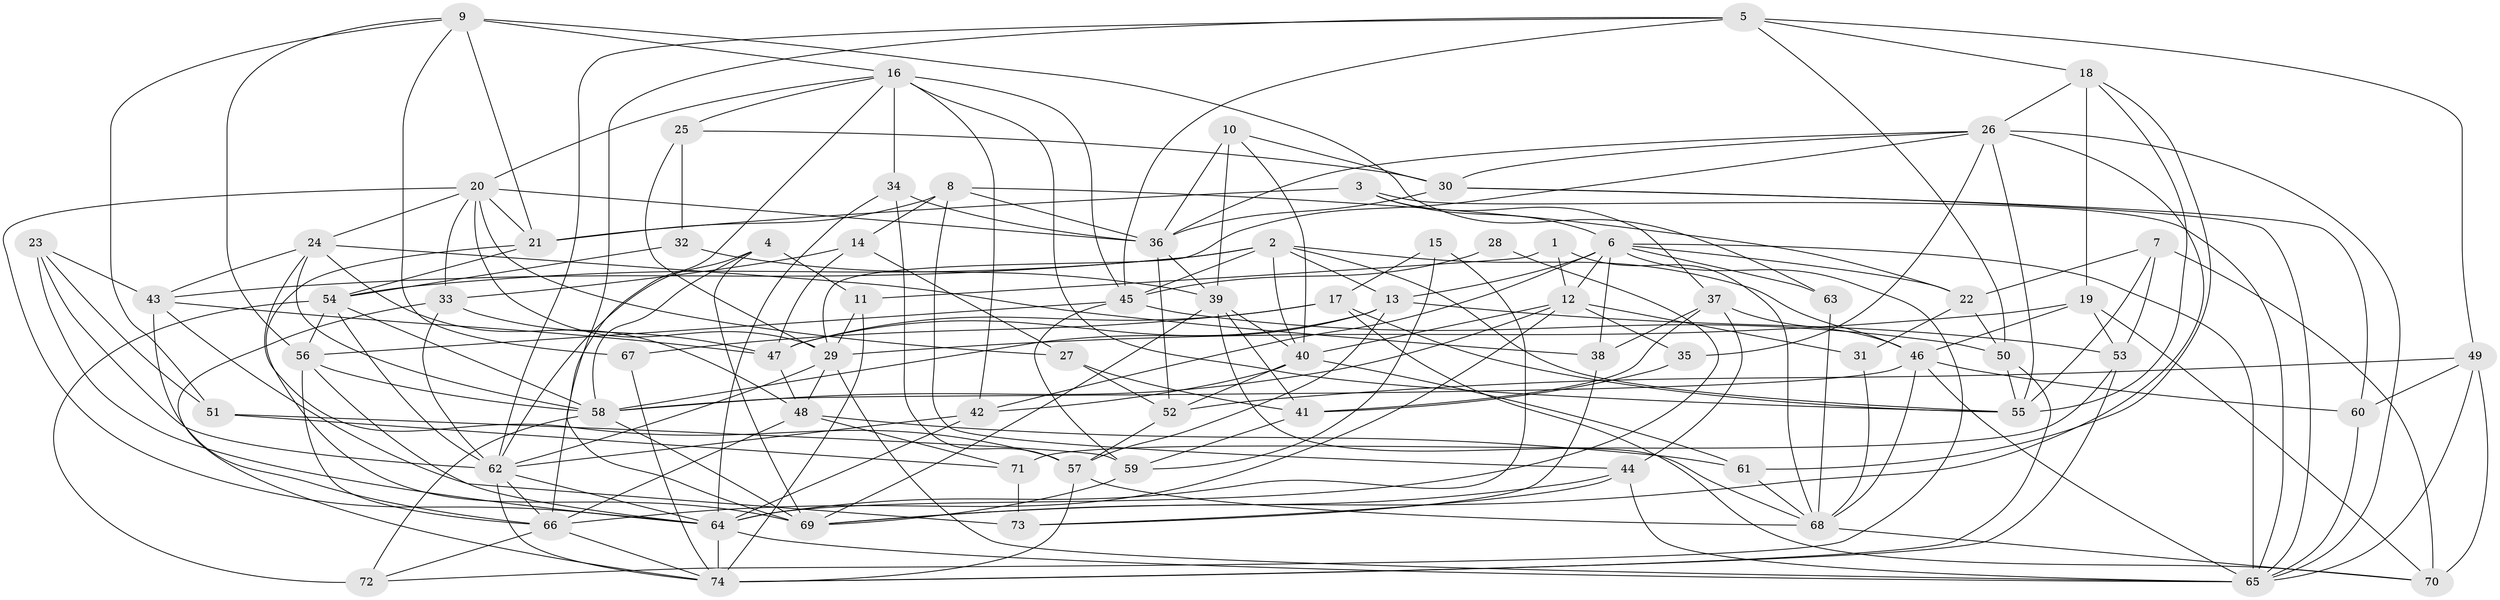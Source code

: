 // original degree distribution, {7: 0.060810810810810814, 3: 0.21621621621621623, 5: 0.16891891891891891, 2: 0.16216216216216217, 4: 0.2972972972972973, 6: 0.0945945945945946}
// Generated by graph-tools (version 1.1) at 2025/02/03/09/25 03:02:11]
// undirected, 74 vertices, 207 edges
graph export_dot {
graph [start="1"]
  node [color=gray90,style=filled];
  1;
  2;
  3;
  4;
  5;
  6;
  7;
  8;
  9;
  10;
  11;
  12;
  13;
  14;
  15;
  16;
  17;
  18;
  19;
  20;
  21;
  22;
  23;
  24;
  25;
  26;
  27;
  28;
  29;
  30;
  31;
  32;
  33;
  34;
  35;
  36;
  37;
  38;
  39;
  40;
  41;
  42;
  43;
  44;
  45;
  46;
  47;
  48;
  49;
  50;
  51;
  52;
  53;
  54;
  55;
  56;
  57;
  58;
  59;
  60;
  61;
  62;
  63;
  64;
  65;
  66;
  67;
  68;
  69;
  70;
  71;
  72;
  73;
  74;
  1 -- 11 [weight=1.0];
  1 -- 12 [weight=2.0];
  1 -- 68 [weight=1.0];
  2 -- 13 [weight=1.0];
  2 -- 40 [weight=1.0];
  2 -- 43 [weight=1.0];
  2 -- 45 [weight=1.0];
  2 -- 46 [weight=1.0];
  2 -- 54 [weight=1.0];
  2 -- 55 [weight=1.0];
  3 -- 6 [weight=1.0];
  3 -- 21 [weight=1.0];
  3 -- 37 [weight=1.0];
  3 -- 65 [weight=1.0];
  4 -- 11 [weight=1.0];
  4 -- 58 [weight=1.0];
  4 -- 62 [weight=2.0];
  4 -- 69 [weight=1.0];
  5 -- 18 [weight=1.0];
  5 -- 45 [weight=1.0];
  5 -- 49 [weight=1.0];
  5 -- 50 [weight=1.0];
  5 -- 62 [weight=1.0];
  5 -- 66 [weight=1.0];
  6 -- 12 [weight=1.0];
  6 -- 13 [weight=1.0];
  6 -- 22 [weight=1.0];
  6 -- 38 [weight=1.0];
  6 -- 42 [weight=1.0];
  6 -- 63 [weight=1.0];
  6 -- 65 [weight=2.0];
  6 -- 72 [weight=1.0];
  7 -- 22 [weight=1.0];
  7 -- 53 [weight=1.0];
  7 -- 55 [weight=1.0];
  7 -- 70 [weight=1.0];
  8 -- 14 [weight=1.0];
  8 -- 21 [weight=1.0];
  8 -- 22 [weight=1.0];
  8 -- 36 [weight=1.0];
  8 -- 44 [weight=1.0];
  9 -- 16 [weight=1.0];
  9 -- 21 [weight=1.0];
  9 -- 51 [weight=1.0];
  9 -- 56 [weight=1.0];
  9 -- 63 [weight=1.0];
  9 -- 67 [weight=1.0];
  10 -- 30 [weight=1.0];
  10 -- 36 [weight=1.0];
  10 -- 39 [weight=2.0];
  10 -- 40 [weight=1.0];
  11 -- 29 [weight=1.0];
  11 -- 74 [weight=1.0];
  12 -- 31 [weight=1.0];
  12 -- 35 [weight=1.0];
  12 -- 40 [weight=1.0];
  12 -- 58 [weight=2.0];
  12 -- 66 [weight=1.0];
  13 -- 47 [weight=1.0];
  13 -- 53 [weight=1.0];
  13 -- 57 [weight=1.0];
  13 -- 58 [weight=1.0];
  14 -- 27 [weight=1.0];
  14 -- 33 [weight=1.0];
  14 -- 47 [weight=1.0];
  15 -- 17 [weight=1.0];
  15 -- 59 [weight=1.0];
  15 -- 64 [weight=1.0];
  16 -- 20 [weight=1.0];
  16 -- 25 [weight=1.0];
  16 -- 34 [weight=1.0];
  16 -- 42 [weight=1.0];
  16 -- 45 [weight=2.0];
  16 -- 55 [weight=1.0];
  16 -- 69 [weight=1.0];
  17 -- 47 [weight=1.0];
  17 -- 55 [weight=2.0];
  17 -- 67 [weight=1.0];
  17 -- 70 [weight=1.0];
  18 -- 19 [weight=1.0];
  18 -- 26 [weight=1.0];
  18 -- 55 [weight=1.0];
  18 -- 61 [weight=1.0];
  19 -- 29 [weight=1.0];
  19 -- 46 [weight=1.0];
  19 -- 53 [weight=1.0];
  19 -- 70 [weight=1.0];
  20 -- 21 [weight=1.0];
  20 -- 24 [weight=1.0];
  20 -- 27 [weight=1.0];
  20 -- 29 [weight=1.0];
  20 -- 33 [weight=1.0];
  20 -- 36 [weight=1.0];
  20 -- 64 [weight=1.0];
  21 -- 54 [weight=1.0];
  21 -- 69 [weight=1.0];
  22 -- 31 [weight=1.0];
  22 -- 50 [weight=1.0];
  23 -- 43 [weight=1.0];
  23 -- 51 [weight=1.0];
  23 -- 62 [weight=1.0];
  23 -- 64 [weight=1.0];
  24 -- 38 [weight=1.0];
  24 -- 43 [weight=1.0];
  24 -- 48 [weight=1.0];
  24 -- 57 [weight=1.0];
  24 -- 58 [weight=1.0];
  25 -- 29 [weight=1.0];
  25 -- 30 [weight=1.0];
  25 -- 32 [weight=1.0];
  26 -- 29 [weight=1.0];
  26 -- 30 [weight=1.0];
  26 -- 35 [weight=1.0];
  26 -- 36 [weight=1.0];
  26 -- 55 [weight=1.0];
  26 -- 65 [weight=1.0];
  26 -- 69 [weight=1.0];
  27 -- 41 [weight=1.0];
  27 -- 52 [weight=1.0];
  28 -- 45 [weight=2.0];
  28 -- 64 [weight=2.0];
  29 -- 48 [weight=1.0];
  29 -- 62 [weight=1.0];
  29 -- 65 [weight=1.0];
  30 -- 36 [weight=1.0];
  30 -- 60 [weight=1.0];
  30 -- 65 [weight=1.0];
  31 -- 68 [weight=1.0];
  32 -- 39 [weight=1.0];
  32 -- 54 [weight=1.0];
  33 -- 47 [weight=1.0];
  33 -- 62 [weight=1.0];
  33 -- 74 [weight=1.0];
  34 -- 36 [weight=1.0];
  34 -- 57 [weight=2.0];
  34 -- 64 [weight=1.0];
  35 -- 41 [weight=1.0];
  36 -- 39 [weight=1.0];
  36 -- 52 [weight=1.0];
  37 -- 38 [weight=1.0];
  37 -- 41 [weight=1.0];
  37 -- 44 [weight=1.0];
  37 -- 46 [weight=2.0];
  38 -- 73 [weight=1.0];
  39 -- 40 [weight=1.0];
  39 -- 41 [weight=1.0];
  39 -- 68 [weight=1.0];
  39 -- 69 [weight=1.0];
  40 -- 42 [weight=1.0];
  40 -- 52 [weight=1.0];
  40 -- 61 [weight=1.0];
  41 -- 59 [weight=1.0];
  42 -- 62 [weight=1.0];
  42 -- 64 [weight=1.0];
  43 -- 47 [weight=1.0];
  43 -- 66 [weight=1.0];
  43 -- 73 [weight=2.0];
  44 -- 65 [weight=2.0];
  44 -- 69 [weight=1.0];
  44 -- 73 [weight=1.0];
  45 -- 50 [weight=1.0];
  45 -- 56 [weight=1.0];
  45 -- 59 [weight=1.0];
  46 -- 58 [weight=1.0];
  46 -- 60 [weight=1.0];
  46 -- 65 [weight=1.0];
  46 -- 68 [weight=1.0];
  47 -- 48 [weight=1.0];
  48 -- 61 [weight=2.0];
  48 -- 66 [weight=1.0];
  48 -- 71 [weight=1.0];
  49 -- 52 [weight=1.0];
  49 -- 60 [weight=1.0];
  49 -- 65 [weight=1.0];
  49 -- 70 [weight=1.0];
  50 -- 55 [weight=1.0];
  50 -- 74 [weight=1.0];
  51 -- 59 [weight=1.0];
  51 -- 71 [weight=1.0];
  52 -- 57 [weight=1.0];
  53 -- 71 [weight=1.0];
  53 -- 74 [weight=1.0];
  54 -- 56 [weight=1.0];
  54 -- 58 [weight=1.0];
  54 -- 62 [weight=1.0];
  54 -- 72 [weight=1.0];
  56 -- 58 [weight=1.0];
  56 -- 64 [weight=1.0];
  56 -- 66 [weight=1.0];
  57 -- 68 [weight=1.0];
  57 -- 74 [weight=1.0];
  58 -- 69 [weight=1.0];
  58 -- 72 [weight=1.0];
  59 -- 69 [weight=1.0];
  60 -- 65 [weight=1.0];
  61 -- 68 [weight=1.0];
  62 -- 64 [weight=1.0];
  62 -- 66 [weight=1.0];
  62 -- 74 [weight=1.0];
  63 -- 68 [weight=1.0];
  64 -- 65 [weight=1.0];
  64 -- 74 [weight=1.0];
  66 -- 72 [weight=1.0];
  66 -- 74 [weight=1.0];
  67 -- 74 [weight=1.0];
  68 -- 70 [weight=1.0];
  71 -- 73 [weight=1.0];
}
